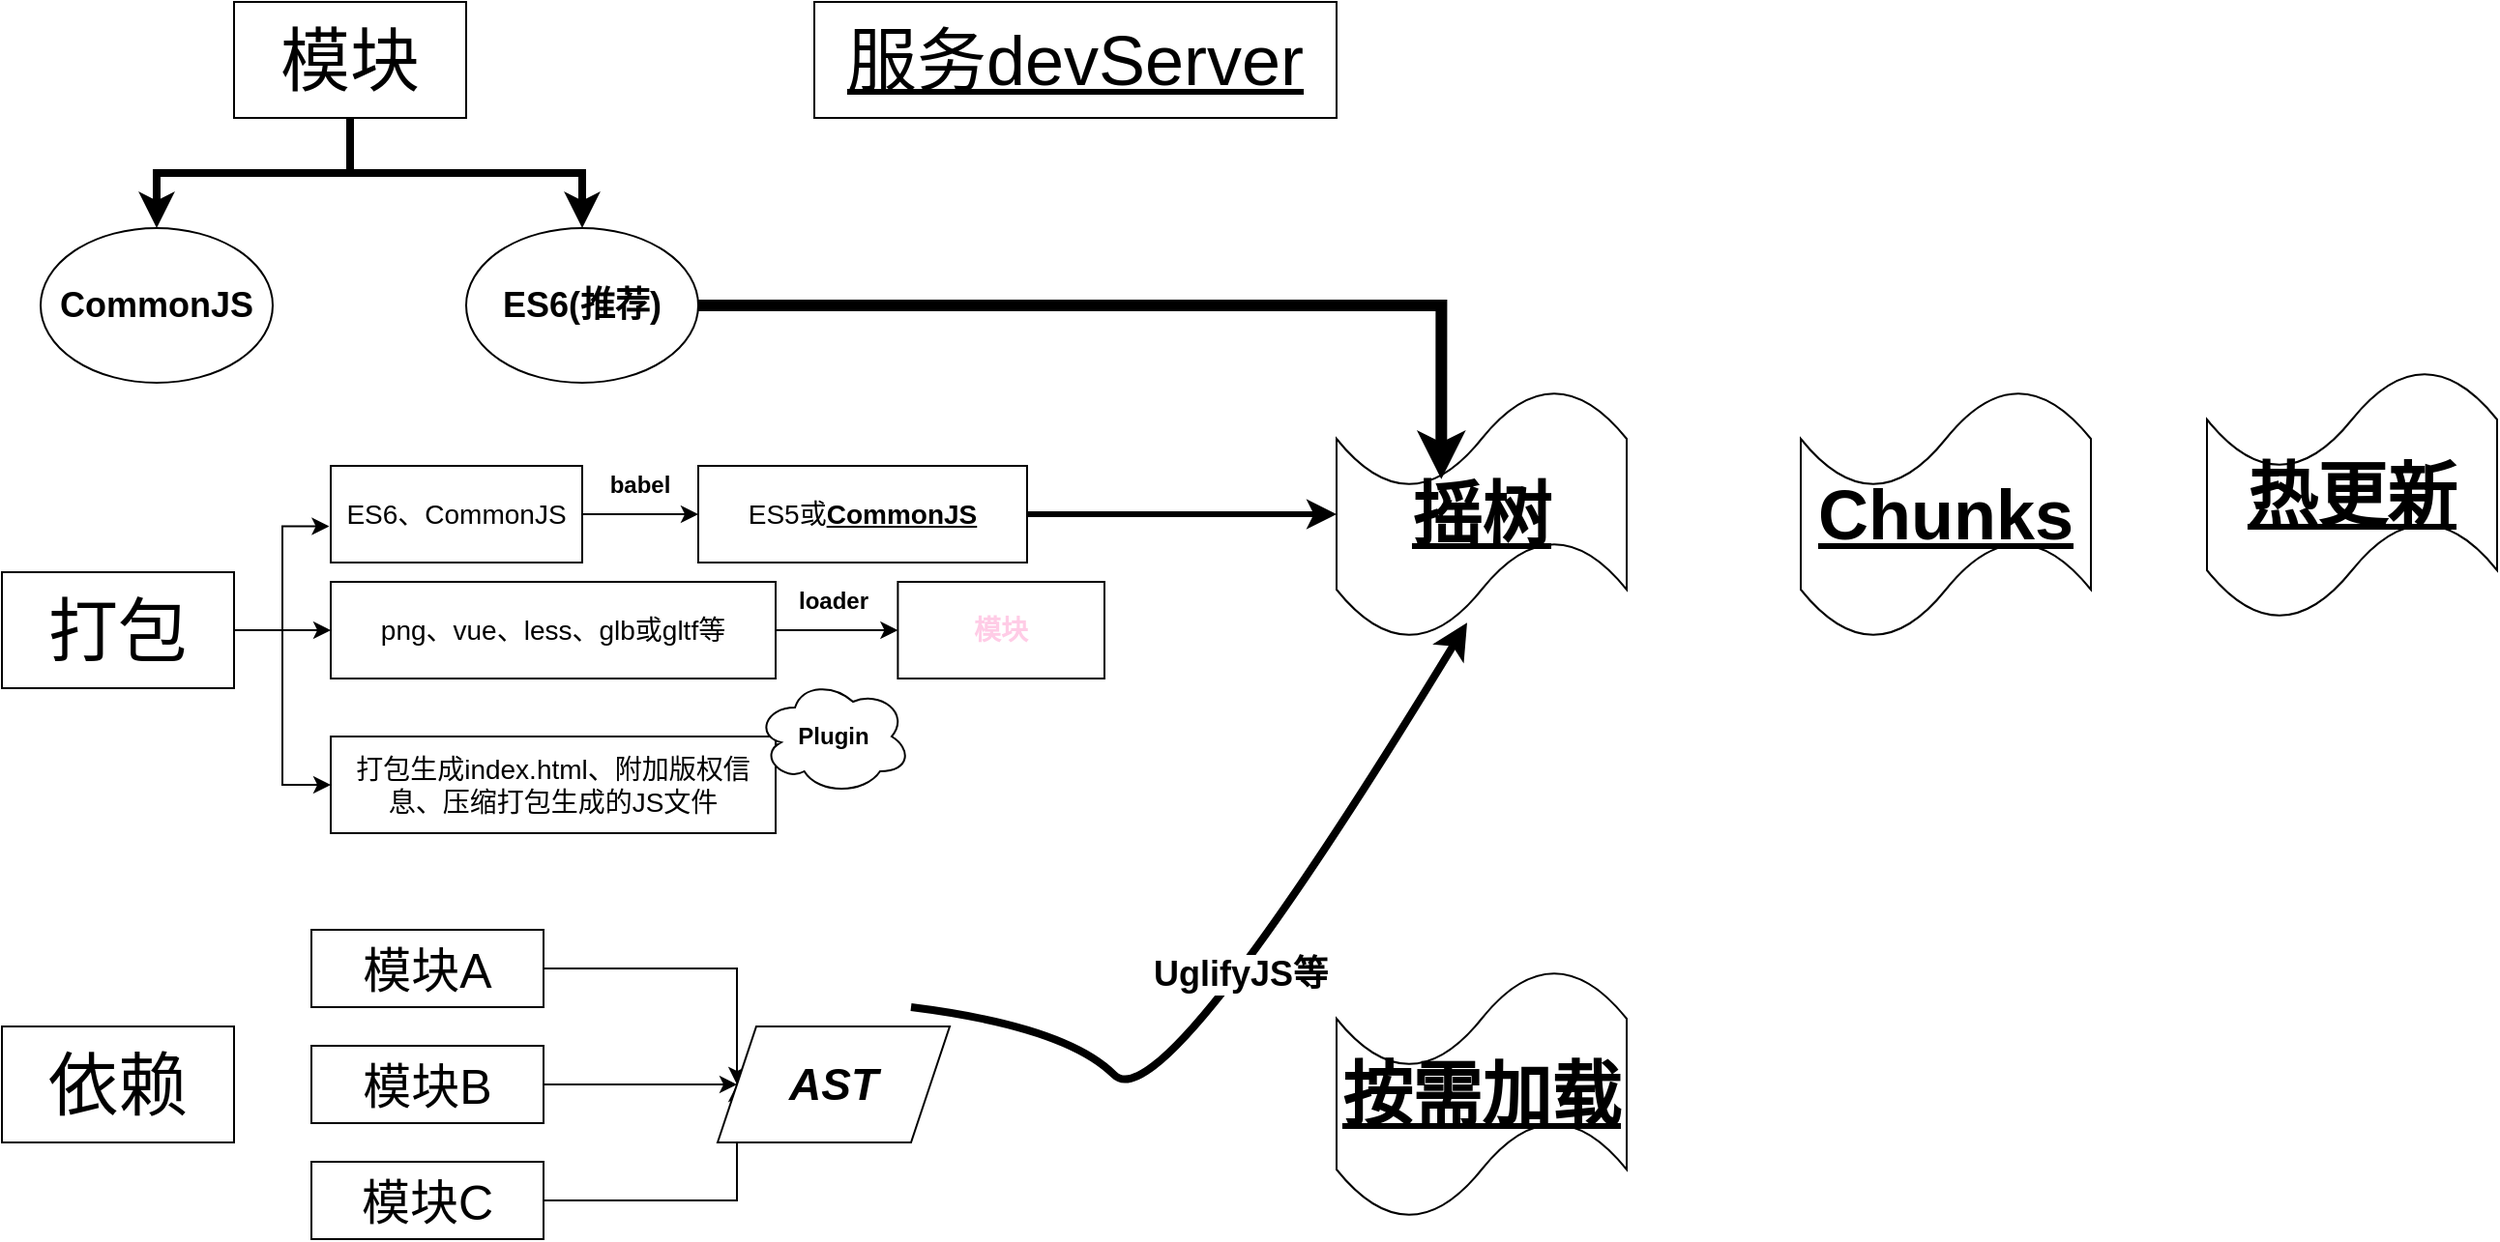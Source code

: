 <mxfile version="24.6.5" type="github">
  <diagram name="第 1 页" id="PxpbC_HFDT9rgN7Bsp0z">
    <mxGraphModel dx="3068" dy="2529" grid="1" gridSize="10" guides="1" tooltips="1" connect="1" arrows="1" fold="1" page="1" pageScale="1" pageWidth="1169" pageHeight="827" math="0" shadow="0">
      <root>
        <mxCell id="0" />
        <mxCell id="1" parent="0" />
        <mxCell id="w61AoZkWHtGwwrSRYAFE-3" value="&lt;span style=&quot;font-size: 36px;&quot;&gt;依赖&lt;/span&gt;" style="rounded=0;whiteSpace=wrap;html=1;" vertex="1" parent="1">
          <mxGeometry x="990" y="480" width="120" height="60" as="geometry" />
        </mxCell>
        <mxCell id="w61AoZkWHtGwwrSRYAFE-38" value="" style="group" vertex="1" connectable="0" parent="1">
          <mxGeometry x="1010" y="-50" width="340" height="197" as="geometry" />
        </mxCell>
        <mxCell id="w61AoZkWHtGwwrSRYAFE-2" value="&lt;font style=&quot;font-size: 36px;&quot;&gt;模块&lt;/font&gt;" style="rounded=0;whiteSpace=wrap;html=1;" vertex="1" parent="w61AoZkWHtGwwrSRYAFE-38">
          <mxGeometry x="100" width="120" height="60" as="geometry" />
        </mxCell>
        <mxCell id="w61AoZkWHtGwwrSRYAFE-9" style="edgeStyle=orthogonalEdgeStyle;rounded=0;orthogonalLoop=1;jettySize=auto;html=1;strokeWidth=4;" edge="1" parent="w61AoZkWHtGwwrSRYAFE-38" source="w61AoZkWHtGwwrSRYAFE-5" target="w61AoZkWHtGwwrSRYAFE-7">
          <mxGeometry relative="1" as="geometry" />
        </mxCell>
        <mxCell id="w61AoZkWHtGwwrSRYAFE-10" style="edgeStyle=orthogonalEdgeStyle;rounded=0;orthogonalLoop=1;jettySize=auto;html=1;strokeWidth=4;" edge="1" parent="w61AoZkWHtGwwrSRYAFE-38" source="w61AoZkWHtGwwrSRYAFE-5" target="w61AoZkWHtGwwrSRYAFE-8">
          <mxGeometry relative="1" as="geometry" />
        </mxCell>
        <mxCell id="w61AoZkWHtGwwrSRYAFE-5" value="&lt;font style=&quot;font-size: 36px;&quot;&gt;模块&lt;/font&gt;" style="rounded=0;whiteSpace=wrap;html=1;" vertex="1" parent="w61AoZkWHtGwwrSRYAFE-38">
          <mxGeometry x="100" width="120" height="60" as="geometry" />
        </mxCell>
        <mxCell id="w61AoZkWHtGwwrSRYAFE-7" value="&lt;font style=&quot;font-size: 18px;&quot;&gt;&lt;b&gt;CommonJS&lt;/b&gt;&lt;/font&gt;" style="ellipse;whiteSpace=wrap;html=1;" vertex="1" parent="w61AoZkWHtGwwrSRYAFE-38">
          <mxGeometry y="117" width="120" height="80" as="geometry" />
        </mxCell>
        <mxCell id="w61AoZkWHtGwwrSRYAFE-8" value="&lt;span style=&quot;font-size: 18px;&quot;&gt;&lt;b&gt;ES6(推荐)&lt;/b&gt;&lt;/span&gt;" style="ellipse;whiteSpace=wrap;html=1;" vertex="1" parent="w61AoZkWHtGwwrSRYAFE-38">
          <mxGeometry x="220" y="117" width="120" height="80" as="geometry" />
        </mxCell>
        <mxCell id="w61AoZkWHtGwwrSRYAFE-45" value="" style="group" vertex="1" connectable="0" parent="1">
          <mxGeometry x="990" y="180" width="570" height="200" as="geometry" />
        </mxCell>
        <mxCell id="w61AoZkWHtGwwrSRYAFE-37" value="" style="group" vertex="1" connectable="0" parent="w61AoZkWHtGwwrSRYAFE-45">
          <mxGeometry x="170" width="400" height="200" as="geometry" />
        </mxCell>
        <mxCell id="w61AoZkWHtGwwrSRYAFE-19" style="edgeStyle=orthogonalEdgeStyle;rounded=0;orthogonalLoop=1;jettySize=auto;html=1;entryX=0;entryY=0.5;entryDx=0;entryDy=0;" edge="1" parent="w61AoZkWHtGwwrSRYAFE-37" source="w61AoZkWHtGwwrSRYAFE-14" target="w61AoZkWHtGwwrSRYAFE-18">
          <mxGeometry relative="1" as="geometry" />
        </mxCell>
        <mxCell id="w61AoZkWHtGwwrSRYAFE-14" value="&lt;font style=&quot;font-size: 14px;&quot;&gt;ES6、CommonJS&lt;/font&gt;" style="rounded=0;whiteSpace=wrap;html=1;" vertex="1" parent="w61AoZkWHtGwwrSRYAFE-37">
          <mxGeometry y="10" width="130" height="50" as="geometry" />
        </mxCell>
        <mxCell id="w61AoZkWHtGwwrSRYAFE-18" value="&lt;span style=&quot;font-size: 14px;&quot;&gt;ES5或&lt;/span&gt;&lt;u style=&quot;font-size: 14px; background-color: initial;&quot;&gt;&lt;b&gt;CommonJS&lt;/b&gt;&lt;/u&gt;" style="rounded=0;whiteSpace=wrap;html=1;" vertex="1" parent="w61AoZkWHtGwwrSRYAFE-37">
          <mxGeometry x="190" y="10" width="170" height="50" as="geometry" />
        </mxCell>
        <mxCell id="w61AoZkWHtGwwrSRYAFE-23" value="&lt;b&gt;babel&lt;/b&gt;" style="text;html=1;align=center;verticalAlign=middle;whiteSpace=wrap;rounded=0;" vertex="1" parent="w61AoZkWHtGwwrSRYAFE-37">
          <mxGeometry x="130" width="60" height="40" as="geometry" />
        </mxCell>
        <mxCell id="w61AoZkWHtGwwrSRYAFE-28" style="edgeStyle=orthogonalEdgeStyle;rounded=0;orthogonalLoop=1;jettySize=auto;html=1;" edge="1" parent="w61AoZkWHtGwwrSRYAFE-37" source="w61AoZkWHtGwwrSRYAFE-25" target="w61AoZkWHtGwwrSRYAFE-26">
          <mxGeometry relative="1" as="geometry" />
        </mxCell>
        <mxCell id="w61AoZkWHtGwwrSRYAFE-25" value="&lt;span style=&quot;font-size: 14px;&quot;&gt;png、vue、less、glb或gltf等&lt;/span&gt;" style="rounded=0;whiteSpace=wrap;html=1;" vertex="1" parent="w61AoZkWHtGwwrSRYAFE-37">
          <mxGeometry y="70" width="230" height="50" as="geometry" />
        </mxCell>
        <mxCell id="w61AoZkWHtGwwrSRYAFE-26" value="&lt;span style=&quot;font-size: 14px;&quot;&gt;&lt;b&gt;&lt;font color=&quot;#ffcce6&quot;&gt;模块&lt;/font&gt;&lt;/b&gt;&lt;/span&gt;" style="rounded=0;whiteSpace=wrap;html=1;" vertex="1" parent="w61AoZkWHtGwwrSRYAFE-37">
          <mxGeometry x="293.2" y="70" width="106.8" height="50" as="geometry" />
        </mxCell>
        <mxCell id="w61AoZkWHtGwwrSRYAFE-29" value="&lt;b&gt;loader&lt;/b&gt;" style="text;html=1;align=center;verticalAlign=middle;whiteSpace=wrap;rounded=0;" vertex="1" parent="w61AoZkWHtGwwrSRYAFE-37">
          <mxGeometry x="230" y="60" width="60" height="40" as="geometry" />
        </mxCell>
        <mxCell id="w61AoZkWHtGwwrSRYAFE-30" value="&lt;span style=&quot;font-size: 14px;&quot;&gt;打包生成index.html、附加版权信息、压缩打包生成的JS文件&lt;/span&gt;" style="rounded=0;whiteSpace=wrap;html=1;" vertex="1" parent="w61AoZkWHtGwwrSRYAFE-37">
          <mxGeometry y="150" width="230" height="50" as="geometry" />
        </mxCell>
        <mxCell id="w61AoZkWHtGwwrSRYAFE-34" value="&lt;b&gt;Plugin&lt;/b&gt;" style="ellipse;shape=cloud;whiteSpace=wrap;html=1;" vertex="1" parent="w61AoZkWHtGwwrSRYAFE-37">
          <mxGeometry x="220" y="120" width="80" height="60" as="geometry" />
        </mxCell>
        <mxCell id="w61AoZkWHtGwwrSRYAFE-44" value="" style="group" vertex="1" connectable="0" parent="w61AoZkWHtGwwrSRYAFE-45">
          <mxGeometry y="65" width="120" height="60" as="geometry" />
        </mxCell>
        <mxCell id="w61AoZkWHtGwwrSRYAFE-4" value="&lt;span style=&quot;font-size: 36px;&quot;&gt;打包&lt;/span&gt;" style="rounded=0;whiteSpace=wrap;html=1;" vertex="1" parent="w61AoZkWHtGwwrSRYAFE-44">
          <mxGeometry width="120" height="60" as="geometry" />
        </mxCell>
        <mxCell id="w61AoZkWHtGwwrSRYAFE-40" style="edgeStyle=orthogonalEdgeStyle;rounded=0;orthogonalLoop=1;jettySize=auto;html=1;entryX=-0.006;entryY=0.625;entryDx=0;entryDy=0;entryPerimeter=0;" edge="1" parent="w61AoZkWHtGwwrSRYAFE-45" source="w61AoZkWHtGwwrSRYAFE-4" target="w61AoZkWHtGwwrSRYAFE-14">
          <mxGeometry relative="1" as="geometry" />
        </mxCell>
        <mxCell id="w61AoZkWHtGwwrSRYAFE-42" style="edgeStyle=orthogonalEdgeStyle;rounded=0;orthogonalLoop=1;jettySize=auto;html=1;" edge="1" parent="w61AoZkWHtGwwrSRYAFE-45" source="w61AoZkWHtGwwrSRYAFE-4" target="w61AoZkWHtGwwrSRYAFE-25">
          <mxGeometry relative="1" as="geometry" />
        </mxCell>
        <mxCell id="w61AoZkWHtGwwrSRYAFE-43" style="edgeStyle=orthogonalEdgeStyle;rounded=0;orthogonalLoop=1;jettySize=auto;html=1;entryX=0;entryY=0.5;entryDx=0;entryDy=0;" edge="1" parent="w61AoZkWHtGwwrSRYAFE-45" source="w61AoZkWHtGwwrSRYAFE-4" target="w61AoZkWHtGwwrSRYAFE-30">
          <mxGeometry relative="1" as="geometry" />
        </mxCell>
        <mxCell id="w61AoZkWHtGwwrSRYAFE-48" value="&lt;b style=&quot;font-size: 36px;&quot;&gt;&lt;u&gt;摇树&lt;/u&gt;&lt;/b&gt;" style="shape=tape;whiteSpace=wrap;html=1;" vertex="1" parent="1">
          <mxGeometry x="1680" y="150" width="150" height="130" as="geometry" />
        </mxCell>
        <mxCell id="w61AoZkWHtGwwrSRYAFE-51" style="edgeStyle=orthogonalEdgeStyle;rounded=0;orthogonalLoop=1;jettySize=auto;html=1;entryX=0.361;entryY=0.361;entryDx=0;entryDy=0;entryPerimeter=0;strokeWidth=6;" edge="1" parent="1" source="w61AoZkWHtGwwrSRYAFE-8" target="w61AoZkWHtGwwrSRYAFE-48">
          <mxGeometry relative="1" as="geometry" />
        </mxCell>
        <mxCell id="w61AoZkWHtGwwrSRYAFE-52" style="edgeStyle=orthogonalEdgeStyle;rounded=0;orthogonalLoop=1;jettySize=auto;html=1;strokeWidth=3;" edge="1" parent="1" source="w61AoZkWHtGwwrSRYAFE-18" target="w61AoZkWHtGwwrSRYAFE-48">
          <mxGeometry relative="1" as="geometry">
            <mxPoint x="1640" y="215" as="targetPoint" />
          </mxGeometry>
        </mxCell>
        <mxCell id="w61AoZkWHtGwwrSRYAFE-53" value="" style="curved=1;endArrow=none;html=1;rounded=0;exitX=0.45;exitY=0.932;exitDx=0;exitDy=0;exitPerimeter=0;strokeWidth=4;endFill=0;startArrow=classic;startFill=1;" edge="1" parent="1" source="w61AoZkWHtGwwrSRYAFE-48">
          <mxGeometry width="50" height="50" relative="1" as="geometry">
            <mxPoint x="1540" y="530" as="sourcePoint" />
            <mxPoint x="1460" y="470" as="targetPoint" />
            <Array as="points">
              <mxPoint x="1590" y="530" />
              <mxPoint x="1540" y="480" />
            </Array>
          </mxGeometry>
        </mxCell>
        <mxCell id="w61AoZkWHtGwwrSRYAFE-64" value="&lt;font style=&quot;font-size: 18px;&quot;&gt;&lt;b&gt;UglifyJS等&lt;/b&gt;&lt;/font&gt;" style="edgeLabel;html=1;align=center;verticalAlign=middle;resizable=0;points=[];" vertex="1" connectable="0" parent="w61AoZkWHtGwwrSRYAFE-53">
          <mxGeometry x="-0.05" y="-6" relative="1" as="geometry">
            <mxPoint as="offset" />
          </mxGeometry>
        </mxCell>
        <mxCell id="w61AoZkWHtGwwrSRYAFE-58" style="edgeStyle=orthogonalEdgeStyle;rounded=0;orthogonalLoop=1;jettySize=auto;html=1;entryX=0;entryY=0.5;entryDx=0;entryDy=0;" edge="1" parent="1" source="w61AoZkWHtGwwrSRYAFE-54" target="w61AoZkWHtGwwrSRYAFE-57">
          <mxGeometry relative="1" as="geometry" />
        </mxCell>
        <mxCell id="w61AoZkWHtGwwrSRYAFE-54" value="&lt;font style=&quot;font-size: 25px;&quot;&gt;模块A&lt;/font&gt;" style="rounded=0;whiteSpace=wrap;html=1;" vertex="1" parent="1">
          <mxGeometry x="1150" y="430" width="120" height="40" as="geometry" />
        </mxCell>
        <mxCell id="w61AoZkWHtGwwrSRYAFE-59" style="edgeStyle=orthogonalEdgeStyle;rounded=0;orthogonalLoop=1;jettySize=auto;html=1;entryX=0;entryY=0.5;entryDx=0;entryDy=0;" edge="1" parent="1" source="w61AoZkWHtGwwrSRYAFE-55" target="w61AoZkWHtGwwrSRYAFE-57">
          <mxGeometry relative="1" as="geometry" />
        </mxCell>
        <mxCell id="w61AoZkWHtGwwrSRYAFE-55" value="&lt;span style=&quot;font-size: 25px;&quot;&gt;模块B&lt;/span&gt;" style="rounded=0;whiteSpace=wrap;html=1;" vertex="1" parent="1">
          <mxGeometry x="1150" y="490" width="120" height="40" as="geometry" />
        </mxCell>
        <mxCell id="w61AoZkWHtGwwrSRYAFE-63" style="edgeStyle=orthogonalEdgeStyle;rounded=0;orthogonalLoop=1;jettySize=auto;html=1;entryX=0;entryY=0.5;entryDx=0;entryDy=0;" edge="1" parent="1" source="w61AoZkWHtGwwrSRYAFE-56" target="w61AoZkWHtGwwrSRYAFE-57">
          <mxGeometry relative="1" as="geometry" />
        </mxCell>
        <mxCell id="w61AoZkWHtGwwrSRYAFE-56" value="&lt;span style=&quot;font-size: 25px;&quot;&gt;模块C&lt;/span&gt;" style="rounded=0;whiteSpace=wrap;html=1;" vertex="1" parent="1">
          <mxGeometry x="1150" y="550" width="120" height="40" as="geometry" />
        </mxCell>
        <mxCell id="w61AoZkWHtGwwrSRYAFE-57" value="&lt;font style=&quot;font-size: 23px;&quot;&gt;&lt;b&gt;&lt;i&gt;AST&lt;/i&gt;&lt;/b&gt;&lt;/font&gt;" style="shape=parallelogram;perimeter=parallelogramPerimeter;whiteSpace=wrap;html=1;fixedSize=1;" vertex="1" parent="1">
          <mxGeometry x="1360" y="480" width="120" height="60" as="geometry" />
        </mxCell>
        <mxCell id="w61AoZkWHtGwwrSRYAFE-65" value="&lt;span style=&quot;font-size: 36px;&quot;&gt;&lt;u&gt;服务devServer&lt;/u&gt;&lt;/span&gt;" style="rounded=0;whiteSpace=wrap;html=1;" vertex="1" parent="1">
          <mxGeometry x="1410" y="-50" width="270" height="60" as="geometry" />
        </mxCell>
        <mxCell id="w61AoZkWHtGwwrSRYAFE-66" value="&lt;span style=&quot;font-size: 36px;&quot;&gt;&lt;b&gt;&lt;u&gt;Chunks&lt;/u&gt;&lt;/b&gt;&lt;/span&gt;" style="shape=tape;whiteSpace=wrap;html=1;" vertex="1" parent="1">
          <mxGeometry x="1920" y="150" width="150" height="130" as="geometry" />
        </mxCell>
        <mxCell id="w61AoZkWHtGwwrSRYAFE-67" value="&lt;span style=&quot;font-size: 36px;&quot;&gt;&lt;b&gt;&lt;u&gt;热更新&lt;/u&gt;&lt;/b&gt;&lt;/span&gt;" style="shape=tape;whiteSpace=wrap;html=1;" vertex="1" parent="1">
          <mxGeometry x="2130" y="140" width="150" height="130" as="geometry" />
        </mxCell>
        <mxCell id="w61AoZkWHtGwwrSRYAFE-68" value="&lt;span style=&quot;font-size: 36px;&quot;&gt;&lt;b&gt;&lt;u&gt;按需加载&lt;/u&gt;&lt;/b&gt;&lt;/span&gt;" style="shape=tape;whiteSpace=wrap;html=1;" vertex="1" parent="1">
          <mxGeometry x="1680" y="450" width="150" height="130" as="geometry" />
        </mxCell>
      </root>
    </mxGraphModel>
  </diagram>
</mxfile>
